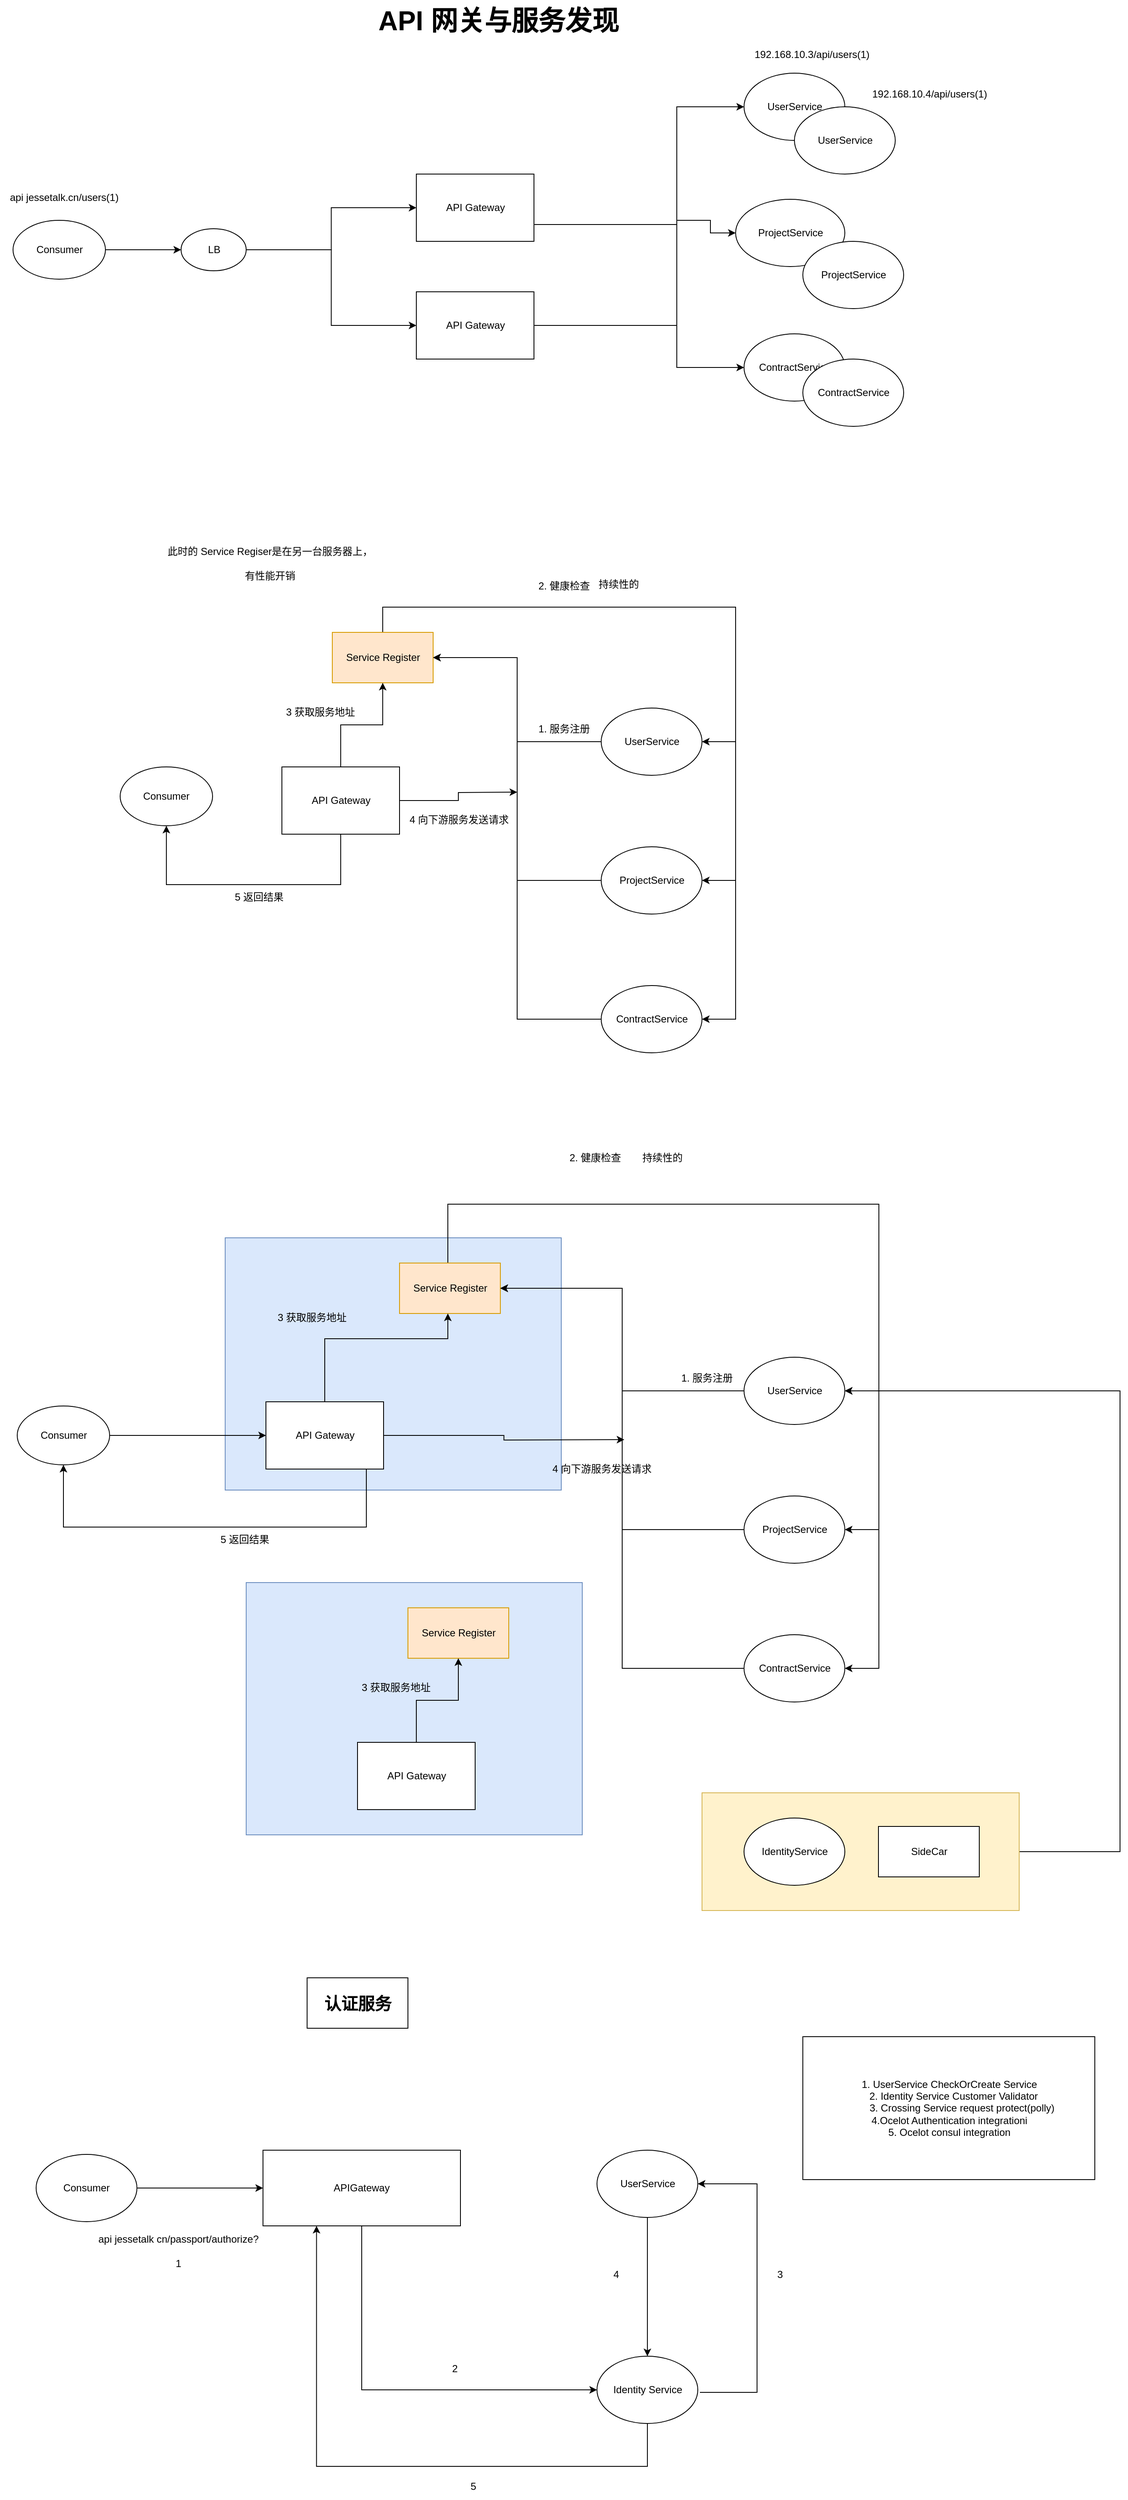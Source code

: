 <mxfile version="26.2.2">
  <diagram name="第 1 页" id="yfNe5Ifp2At77hMkirVM">
    <mxGraphModel dx="1428" dy="2018" grid="1" gridSize="10" guides="1" tooltips="1" connect="1" arrows="1" fold="1" page="1" pageScale="1" pageWidth="827" pageHeight="1169" math="0" shadow="0">
      <root>
        <mxCell id="0" />
        <mxCell id="1" parent="0" />
        <mxCell id="YMQhunMNkOnp3xdV8ZyM-81" style="edgeStyle=orthogonalEdgeStyle;rounded=0;orthogonalLoop=1;jettySize=auto;html=1;entryX=1;entryY=0.5;entryDx=0;entryDy=0;" edge="1" parent="1" source="YMQhunMNkOnp3xdV8ZyM-80" target="YMQhunMNkOnp3xdV8ZyM-53">
          <mxGeometry relative="1" as="geometry">
            <Array as="points">
              <mxPoint x="1360" y="1940" />
              <mxPoint x="1360" y="1392" />
            </Array>
          </mxGeometry>
        </mxCell>
        <mxCell id="YMQhunMNkOnp3xdV8ZyM-80" value="" style="rounded=0;whiteSpace=wrap;html=1;fillColor=#fff2cc;strokeColor=#d6b656;" vertex="1" parent="1">
          <mxGeometry x="862.5" y="1870" width="377.5" height="140" as="geometry" />
        </mxCell>
        <mxCell id="YMQhunMNkOnp3xdV8ZyM-75" value="" style="rounded=0;whiteSpace=wrap;html=1;fillColor=#dae8fc;strokeColor=#6c8ebf;" vertex="1" parent="1">
          <mxGeometry x="320" y="1620" width="400" height="300" as="geometry" />
        </mxCell>
        <mxCell id="YMQhunMNkOnp3xdV8ZyM-74" value="" style="rounded=0;whiteSpace=wrap;html=1;fillColor=#dae8fc;strokeColor=#6c8ebf;" vertex="1" parent="1">
          <mxGeometry x="295" y="1210" width="400" height="300" as="geometry" />
        </mxCell>
        <mxCell id="YMQhunMNkOnp3xdV8ZyM-10" style="edgeStyle=orthogonalEdgeStyle;rounded=0;orthogonalLoop=1;jettySize=auto;html=1;entryX=0;entryY=0.5;entryDx=0;entryDy=0;exitX=1;exitY=0.5;exitDx=0;exitDy=0;" edge="1" parent="1" source="YMQhunMNkOnp3xdV8ZyM-17" target="YMQhunMNkOnp3xdV8ZyM-2">
          <mxGeometry relative="1" as="geometry" />
        </mxCell>
        <mxCell id="YMQhunMNkOnp3xdV8ZyM-11" style="edgeStyle=orthogonalEdgeStyle;rounded=0;orthogonalLoop=1;jettySize=auto;html=1;entryX=0;entryY=0.5;entryDx=0;entryDy=0;exitX=1;exitY=0.5;exitDx=0;exitDy=0;" edge="1" parent="1" source="YMQhunMNkOnp3xdV8ZyM-17" target="YMQhunMNkOnp3xdV8ZyM-9">
          <mxGeometry relative="1" as="geometry">
            <mxPoint x="300.5" y="50" as="sourcePoint" />
            <mxPoint x="530.5" y="150" as="targetPoint" />
          </mxGeometry>
        </mxCell>
        <mxCell id="YMQhunMNkOnp3xdV8ZyM-18" style="edgeStyle=orthogonalEdgeStyle;rounded=0;orthogonalLoop=1;jettySize=auto;html=1;entryX=0;entryY=0.5;entryDx=0;entryDy=0;" edge="1" parent="1" source="YMQhunMNkOnp3xdV8ZyM-1" target="YMQhunMNkOnp3xdV8ZyM-17">
          <mxGeometry relative="1" as="geometry" />
        </mxCell>
        <mxCell id="YMQhunMNkOnp3xdV8ZyM-1" value="Consumer" style="ellipse;whiteSpace=wrap;html=1;" vertex="1" parent="1">
          <mxGeometry x="42.5" width="110" height="70" as="geometry" />
        </mxCell>
        <mxCell id="YMQhunMNkOnp3xdV8ZyM-13" style="edgeStyle=orthogonalEdgeStyle;rounded=0;orthogonalLoop=1;jettySize=auto;html=1;entryX=0;entryY=0.5;entryDx=0;entryDy=0;" edge="1" parent="1" source="YMQhunMNkOnp3xdV8ZyM-2" target="YMQhunMNkOnp3xdV8ZyM-3">
          <mxGeometry relative="1" as="geometry">
            <Array as="points">
              <mxPoint x="832.5" y="5" />
              <mxPoint x="832.5" y="-135" />
            </Array>
          </mxGeometry>
        </mxCell>
        <mxCell id="YMQhunMNkOnp3xdV8ZyM-14" style="edgeStyle=orthogonalEdgeStyle;rounded=0;orthogonalLoop=1;jettySize=auto;html=1;entryX=0;entryY=0.5;entryDx=0;entryDy=0;" edge="1" parent="1" source="YMQhunMNkOnp3xdV8ZyM-2" target="YMQhunMNkOnp3xdV8ZyM-7">
          <mxGeometry relative="1" as="geometry">
            <Array as="points">
              <mxPoint x="832.5" y="5" />
              <mxPoint x="832.5" y="175" />
            </Array>
          </mxGeometry>
        </mxCell>
        <mxCell id="YMQhunMNkOnp3xdV8ZyM-2" value="API Gateway" style="rounded=0;whiteSpace=wrap;html=1;" vertex="1" parent="1">
          <mxGeometry x="522.5" y="-55" width="140" height="80" as="geometry" />
        </mxCell>
        <mxCell id="YMQhunMNkOnp3xdV8ZyM-3" value="UserService" style="ellipse;whiteSpace=wrap;html=1;" vertex="1" parent="1">
          <mxGeometry x="912.5" y="-175" width="120" height="80" as="geometry" />
        </mxCell>
        <mxCell id="YMQhunMNkOnp3xdV8ZyM-4" value="UserService" style="ellipse;whiteSpace=wrap;html=1;" vertex="1" parent="1">
          <mxGeometry x="972.5" y="-135" width="120" height="80" as="geometry" />
        </mxCell>
        <mxCell id="YMQhunMNkOnp3xdV8ZyM-5" value="ProjectService" style="ellipse;whiteSpace=wrap;html=1;" vertex="1" parent="1">
          <mxGeometry x="902.5" y="-25" width="130" height="80" as="geometry" />
        </mxCell>
        <mxCell id="YMQhunMNkOnp3xdV8ZyM-6" value="ProjectService" style="ellipse;whiteSpace=wrap;html=1;" vertex="1" parent="1">
          <mxGeometry x="982.5" y="25" width="120" height="80" as="geometry" />
        </mxCell>
        <mxCell id="YMQhunMNkOnp3xdV8ZyM-7" value="ContractService" style="ellipse;whiteSpace=wrap;html=1;" vertex="1" parent="1">
          <mxGeometry x="912.5" y="135" width="120" height="80" as="geometry" />
        </mxCell>
        <mxCell id="YMQhunMNkOnp3xdV8ZyM-8" value="ContractService" style="ellipse;whiteSpace=wrap;html=1;" vertex="1" parent="1">
          <mxGeometry x="982.5" y="165" width="120" height="80" as="geometry" />
        </mxCell>
        <mxCell id="YMQhunMNkOnp3xdV8ZyM-19" style="edgeStyle=orthogonalEdgeStyle;rounded=0;orthogonalLoop=1;jettySize=auto;html=1;entryX=0;entryY=0.5;entryDx=0;entryDy=0;" edge="1" parent="1" source="YMQhunMNkOnp3xdV8ZyM-9" target="YMQhunMNkOnp3xdV8ZyM-5">
          <mxGeometry relative="1" as="geometry">
            <Array as="points">
              <mxPoint x="832.5" y="125" />
              <mxPoint x="832.5" />
              <mxPoint x="872.5" />
              <mxPoint x="872.5" y="15" />
            </Array>
          </mxGeometry>
        </mxCell>
        <mxCell id="YMQhunMNkOnp3xdV8ZyM-9" value="API Gateway" style="rounded=0;whiteSpace=wrap;html=1;" vertex="1" parent="1">
          <mxGeometry x="522.5" y="85" width="140" height="80" as="geometry" />
        </mxCell>
        <mxCell id="YMQhunMNkOnp3xdV8ZyM-17" value="LB" style="ellipse;whiteSpace=wrap;html=1;" vertex="1" parent="1">
          <mxGeometry x="242.5" y="10" width="77.5" height="50" as="geometry" />
        </mxCell>
        <mxCell id="YMQhunMNkOnp3xdV8ZyM-20" value="api jessetalk.cn/users(1)" style="text;html=1;align=center;verticalAlign=middle;resizable=0;points=[];autosize=1;strokeColor=none;fillColor=none;" vertex="1" parent="1">
          <mxGeometry x="27.5" y="-42" width="150" height="30" as="geometry" />
        </mxCell>
        <mxCell id="YMQhunMNkOnp3xdV8ZyM-21" value="192.168.10.3/api/users(1)" style="text;html=1;align=center;verticalAlign=middle;resizable=0;points=[];autosize=1;strokeColor=none;fillColor=none;" vertex="1" parent="1">
          <mxGeometry x="912.5" y="-212" width="160" height="30" as="geometry" />
        </mxCell>
        <mxCell id="YMQhunMNkOnp3xdV8ZyM-22" value="192.168.10.4/api/users(1)" style="text;html=1;align=center;verticalAlign=middle;resizable=0;points=[];autosize=1;strokeColor=none;fillColor=none;" vertex="1" parent="1">
          <mxGeometry x="1052.5" y="-165" width="160" height="30" as="geometry" />
        </mxCell>
        <mxCell id="YMQhunMNkOnp3xdV8ZyM-23" value="API 网关与服务发现" style="text;html=1;align=center;verticalAlign=middle;resizable=0;points=[];autosize=1;strokeColor=none;fillColor=none;fontStyle=1;fontSize=32;" vertex="1" parent="1">
          <mxGeometry x="465" y="-262" width="310" height="50" as="geometry" />
        </mxCell>
        <mxCell id="YMQhunMNkOnp3xdV8ZyM-24" value="Consumer" style="ellipse;whiteSpace=wrap;html=1;" vertex="1" parent="1">
          <mxGeometry x="170" y="650" width="110" height="70" as="geometry" />
        </mxCell>
        <mxCell id="YMQhunMNkOnp3xdV8ZyM-33" style="edgeStyle=orthogonalEdgeStyle;rounded=0;orthogonalLoop=1;jettySize=auto;html=1;entryX=1;entryY=0.5;entryDx=0;entryDy=0;" edge="1" parent="1" target="YMQhunMNkOnp3xdV8ZyM-26">
          <mxGeometry relative="1" as="geometry">
            <mxPoint x="502.5" y="490" as="sourcePoint" />
            <mxPoint x="882.5" y="620" as="targetPoint" />
            <Array as="points">
              <mxPoint x="482.5" y="490" />
              <mxPoint x="482.5" y="460" />
              <mxPoint x="902.5" y="460" />
              <mxPoint x="902.5" y="620" />
            </Array>
          </mxGeometry>
        </mxCell>
        <mxCell id="YMQhunMNkOnp3xdV8ZyM-34" style="edgeStyle=orthogonalEdgeStyle;rounded=0;orthogonalLoop=1;jettySize=auto;html=1;entryX=1;entryY=0.5;entryDx=0;entryDy=0;" edge="1" parent="1" source="YMQhunMNkOnp3xdV8ZyM-25" target="YMQhunMNkOnp3xdV8ZyM-27">
          <mxGeometry relative="1" as="geometry">
            <Array as="points">
              <mxPoint x="482.5" y="460" />
              <mxPoint x="902.5" y="460" />
              <mxPoint x="902.5" y="785" />
            </Array>
          </mxGeometry>
        </mxCell>
        <mxCell id="YMQhunMNkOnp3xdV8ZyM-35" style="edgeStyle=orthogonalEdgeStyle;rounded=0;orthogonalLoop=1;jettySize=auto;html=1;entryX=1;entryY=0.5;entryDx=0;entryDy=0;" edge="1" parent="1" source="YMQhunMNkOnp3xdV8ZyM-25" target="YMQhunMNkOnp3xdV8ZyM-28">
          <mxGeometry relative="1" as="geometry">
            <Array as="points">
              <mxPoint x="482.5" y="460" />
              <mxPoint x="902.5" y="460" />
              <mxPoint x="902.5" y="950" />
            </Array>
          </mxGeometry>
        </mxCell>
        <mxCell id="YMQhunMNkOnp3xdV8ZyM-25" value="Service Register" style="rounded=0;whiteSpace=wrap;html=1;fillColor=#ffe6cc;strokeColor=#d79b00;" vertex="1" parent="1">
          <mxGeometry x="422.5" y="490" width="120" height="60" as="geometry" />
        </mxCell>
        <mxCell id="YMQhunMNkOnp3xdV8ZyM-29" style="edgeStyle=orthogonalEdgeStyle;rounded=0;orthogonalLoop=1;jettySize=auto;html=1;entryX=1;entryY=0.5;entryDx=0;entryDy=0;" edge="1" parent="1" source="YMQhunMNkOnp3xdV8ZyM-26" target="YMQhunMNkOnp3xdV8ZyM-25">
          <mxGeometry relative="1" as="geometry" />
        </mxCell>
        <mxCell id="YMQhunMNkOnp3xdV8ZyM-26" value="UserService" style="ellipse;whiteSpace=wrap;html=1;" vertex="1" parent="1">
          <mxGeometry x="742.5" y="580" width="120" height="80" as="geometry" />
        </mxCell>
        <mxCell id="YMQhunMNkOnp3xdV8ZyM-30" style="edgeStyle=orthogonalEdgeStyle;rounded=0;orthogonalLoop=1;jettySize=auto;html=1;entryX=1;entryY=0.5;entryDx=0;entryDy=0;" edge="1" parent="1" source="YMQhunMNkOnp3xdV8ZyM-27" target="YMQhunMNkOnp3xdV8ZyM-25">
          <mxGeometry relative="1" as="geometry" />
        </mxCell>
        <mxCell id="YMQhunMNkOnp3xdV8ZyM-27" value="ProjectService" style="ellipse;whiteSpace=wrap;html=1;" vertex="1" parent="1">
          <mxGeometry x="742.5" y="745" width="120" height="80" as="geometry" />
        </mxCell>
        <mxCell id="YMQhunMNkOnp3xdV8ZyM-31" style="edgeStyle=orthogonalEdgeStyle;rounded=0;orthogonalLoop=1;jettySize=auto;html=1;entryX=1;entryY=0.5;entryDx=0;entryDy=0;" edge="1" parent="1" source="YMQhunMNkOnp3xdV8ZyM-28" target="YMQhunMNkOnp3xdV8ZyM-25">
          <mxGeometry relative="1" as="geometry" />
        </mxCell>
        <mxCell id="YMQhunMNkOnp3xdV8ZyM-28" value="ContractService" style="ellipse;whiteSpace=wrap;html=1;" vertex="1" parent="1">
          <mxGeometry x="742.5" y="910" width="120" height="80" as="geometry" />
        </mxCell>
        <mxCell id="YMQhunMNkOnp3xdV8ZyM-32" value="1. 服务注册" style="text;html=1;align=center;verticalAlign=middle;resizable=0;points=[];autosize=1;strokeColor=none;fillColor=none;" vertex="1" parent="1">
          <mxGeometry x="657.5" y="590" width="80" height="30" as="geometry" />
        </mxCell>
        <mxCell id="YMQhunMNkOnp3xdV8ZyM-36" value="2. 健康检查" style="text;html=1;align=center;verticalAlign=middle;resizable=0;points=[];autosize=1;strokeColor=none;fillColor=none;" vertex="1" parent="1">
          <mxGeometry x="657.5" y="420" width="80" height="30" as="geometry" />
        </mxCell>
        <mxCell id="YMQhunMNkOnp3xdV8ZyM-38" style="edgeStyle=orthogonalEdgeStyle;rounded=0;orthogonalLoop=1;jettySize=auto;html=1;entryX=0.5;entryY=1;entryDx=0;entryDy=0;" edge="1" parent="1" source="YMQhunMNkOnp3xdV8ZyM-37" target="YMQhunMNkOnp3xdV8ZyM-25">
          <mxGeometry relative="1" as="geometry" />
        </mxCell>
        <mxCell id="YMQhunMNkOnp3xdV8ZyM-39" style="edgeStyle=orthogonalEdgeStyle;rounded=0;orthogonalLoop=1;jettySize=auto;html=1;" edge="1" parent="1" source="YMQhunMNkOnp3xdV8ZyM-37">
          <mxGeometry relative="1" as="geometry">
            <mxPoint x="642.5" y="680" as="targetPoint" />
          </mxGeometry>
        </mxCell>
        <mxCell id="YMQhunMNkOnp3xdV8ZyM-44" style="edgeStyle=orthogonalEdgeStyle;rounded=0;orthogonalLoop=1;jettySize=auto;html=1;entryX=0.5;entryY=1;entryDx=0;entryDy=0;" edge="1" parent="1" source="YMQhunMNkOnp3xdV8ZyM-37" target="YMQhunMNkOnp3xdV8ZyM-24">
          <mxGeometry relative="1" as="geometry">
            <Array as="points">
              <mxPoint x="432.5" y="790" />
              <mxPoint x="225.5" y="790" />
            </Array>
          </mxGeometry>
        </mxCell>
        <mxCell id="YMQhunMNkOnp3xdV8ZyM-37" value="API Gateway" style="rounded=0;whiteSpace=wrap;html=1;" vertex="1" parent="1">
          <mxGeometry x="362.5" y="650" width="140" height="80" as="geometry" />
        </mxCell>
        <mxCell id="YMQhunMNkOnp3xdV8ZyM-40" value="持续性的" style="text;html=1;align=center;verticalAlign=middle;resizable=0;points=[];autosize=1;strokeColor=none;fillColor=none;" vertex="1" parent="1">
          <mxGeometry x="727.5" y="418" width="70" height="30" as="geometry" />
        </mxCell>
        <mxCell id="YMQhunMNkOnp3xdV8ZyM-42" value="3 获取服务地址" style="text;html=1;align=center;verticalAlign=middle;resizable=0;points=[];autosize=1;strokeColor=none;fillColor=none;" vertex="1" parent="1">
          <mxGeometry x="352.5" y="570" width="110" height="30" as="geometry" />
        </mxCell>
        <mxCell id="YMQhunMNkOnp3xdV8ZyM-43" value="4 向下游服务发送请求" style="text;html=1;align=center;verticalAlign=middle;resizable=0;points=[];autosize=1;strokeColor=none;fillColor=none;" vertex="1" parent="1">
          <mxGeometry x="502.5" y="698" width="140" height="30" as="geometry" />
        </mxCell>
        <mxCell id="YMQhunMNkOnp3xdV8ZyM-45" value="5 返回结果" style="text;html=1;align=center;verticalAlign=middle;resizable=0;points=[];autosize=1;strokeColor=none;fillColor=none;" vertex="1" parent="1">
          <mxGeometry x="295" y="790" width="80" height="30" as="geometry" />
        </mxCell>
        <mxCell id="YMQhunMNkOnp3xdV8ZyM-46" value="此时的 Service Regiser是在另一台服务器上，&lt;div&gt;&lt;br&gt;&lt;/div&gt;&lt;div&gt;有性能开销&lt;div&gt;&lt;br&gt;&lt;/div&gt;&lt;/div&gt;" style="text;html=1;align=center;verticalAlign=middle;resizable=0;points=[];autosize=1;strokeColor=none;fillColor=none;" vertex="1" parent="1">
          <mxGeometry x="212.5" y="380" width="270" height="70" as="geometry" />
        </mxCell>
        <mxCell id="YMQhunMNkOnp3xdV8ZyM-73" style="edgeStyle=orthogonalEdgeStyle;rounded=0;orthogonalLoop=1;jettySize=auto;html=1;" edge="1" parent="1" source="YMQhunMNkOnp3xdV8ZyM-47" target="YMQhunMNkOnp3xdV8ZyM-63">
          <mxGeometry relative="1" as="geometry" />
        </mxCell>
        <mxCell id="YMQhunMNkOnp3xdV8ZyM-47" value="Consumer" style="ellipse;whiteSpace=wrap;html=1;" vertex="1" parent="1">
          <mxGeometry x="47.5" y="1410" width="110" height="70" as="geometry" />
        </mxCell>
        <mxCell id="YMQhunMNkOnp3xdV8ZyM-48" style="edgeStyle=orthogonalEdgeStyle;rounded=0;orthogonalLoop=1;jettySize=auto;html=1;entryX=1;entryY=0.5;entryDx=0;entryDy=0;exitX=0.5;exitY=0;exitDx=0;exitDy=0;" edge="1" parent="1" target="YMQhunMNkOnp3xdV8ZyM-53" source="YMQhunMNkOnp3xdV8ZyM-51">
          <mxGeometry relative="1" as="geometry">
            <mxPoint x="672.5" y="1262" as="sourcePoint" />
            <mxPoint x="1052.5" y="1392" as="targetPoint" />
            <Array as="points">
              <mxPoint x="560" y="1170" />
              <mxPoint x="1073" y="1170" />
              <mxPoint x="1073" y="1392" />
            </Array>
          </mxGeometry>
        </mxCell>
        <mxCell id="YMQhunMNkOnp3xdV8ZyM-49" style="edgeStyle=orthogonalEdgeStyle;rounded=0;orthogonalLoop=1;jettySize=auto;html=1;entryX=1;entryY=0.5;entryDx=0;entryDy=0;" edge="1" parent="1" source="YMQhunMNkOnp3xdV8ZyM-51" target="YMQhunMNkOnp3xdV8ZyM-55">
          <mxGeometry relative="1" as="geometry">
            <Array as="points">
              <mxPoint x="560" y="1170" />
              <mxPoint x="1073" y="1170" />
              <mxPoint x="1073" y="1557" />
            </Array>
          </mxGeometry>
        </mxCell>
        <mxCell id="YMQhunMNkOnp3xdV8ZyM-50" style="edgeStyle=orthogonalEdgeStyle;rounded=0;orthogonalLoop=1;jettySize=auto;html=1;entryX=1;entryY=0.5;entryDx=0;entryDy=0;" edge="1" parent="1" source="YMQhunMNkOnp3xdV8ZyM-51" target="YMQhunMNkOnp3xdV8ZyM-57">
          <mxGeometry relative="1" as="geometry">
            <Array as="points">
              <mxPoint x="560" y="1170" />
              <mxPoint x="1073" y="1170" />
              <mxPoint x="1073" y="1722" />
            </Array>
          </mxGeometry>
        </mxCell>
        <mxCell id="YMQhunMNkOnp3xdV8ZyM-51" value="Service Register" style="rounded=0;whiteSpace=wrap;html=1;fillColor=#ffe6cc;strokeColor=#d79b00;" vertex="1" parent="1">
          <mxGeometry x="502.5" y="1240" width="120" height="60" as="geometry" />
        </mxCell>
        <mxCell id="YMQhunMNkOnp3xdV8ZyM-52" style="edgeStyle=orthogonalEdgeStyle;rounded=0;orthogonalLoop=1;jettySize=auto;html=1;entryX=1;entryY=0.5;entryDx=0;entryDy=0;" edge="1" parent="1" source="YMQhunMNkOnp3xdV8ZyM-53" target="YMQhunMNkOnp3xdV8ZyM-51">
          <mxGeometry relative="1" as="geometry" />
        </mxCell>
        <mxCell id="YMQhunMNkOnp3xdV8ZyM-53" value="UserService" style="ellipse;whiteSpace=wrap;html=1;" vertex="1" parent="1">
          <mxGeometry x="912.5" y="1352" width="120" height="80" as="geometry" />
        </mxCell>
        <mxCell id="YMQhunMNkOnp3xdV8ZyM-54" style="edgeStyle=orthogonalEdgeStyle;rounded=0;orthogonalLoop=1;jettySize=auto;html=1;entryX=1;entryY=0.5;entryDx=0;entryDy=0;" edge="1" parent="1" source="YMQhunMNkOnp3xdV8ZyM-55" target="YMQhunMNkOnp3xdV8ZyM-51">
          <mxGeometry relative="1" as="geometry" />
        </mxCell>
        <mxCell id="YMQhunMNkOnp3xdV8ZyM-55" value="ProjectService" style="ellipse;whiteSpace=wrap;html=1;" vertex="1" parent="1">
          <mxGeometry x="912.5" y="1517" width="120" height="80" as="geometry" />
        </mxCell>
        <mxCell id="YMQhunMNkOnp3xdV8ZyM-56" style="edgeStyle=orthogonalEdgeStyle;rounded=0;orthogonalLoop=1;jettySize=auto;html=1;entryX=1;entryY=0.5;entryDx=0;entryDy=0;" edge="1" parent="1" source="YMQhunMNkOnp3xdV8ZyM-57" target="YMQhunMNkOnp3xdV8ZyM-51">
          <mxGeometry relative="1" as="geometry" />
        </mxCell>
        <mxCell id="YMQhunMNkOnp3xdV8ZyM-57" value="ContractService" style="ellipse;whiteSpace=wrap;html=1;" vertex="1" parent="1">
          <mxGeometry x="912.5" y="1682" width="120" height="80" as="geometry" />
        </mxCell>
        <mxCell id="YMQhunMNkOnp3xdV8ZyM-58" value="1. 服务注册" style="text;html=1;align=center;verticalAlign=middle;resizable=0;points=[];autosize=1;strokeColor=none;fillColor=none;" vertex="1" parent="1">
          <mxGeometry x="827.5" y="1362" width="80" height="30" as="geometry" />
        </mxCell>
        <mxCell id="YMQhunMNkOnp3xdV8ZyM-59" value="2. 健康检查" style="text;html=1;align=center;verticalAlign=middle;resizable=0;points=[];autosize=1;strokeColor=none;fillColor=none;" vertex="1" parent="1">
          <mxGeometry x="695" y="1100" width="80" height="30" as="geometry" />
        </mxCell>
        <mxCell id="YMQhunMNkOnp3xdV8ZyM-60" style="edgeStyle=orthogonalEdgeStyle;rounded=0;orthogonalLoop=1;jettySize=auto;html=1;" edge="1" parent="1" source="YMQhunMNkOnp3xdV8ZyM-63">
          <mxGeometry relative="1" as="geometry">
            <mxPoint x="560" y="1300" as="targetPoint" />
            <Array as="points">
              <mxPoint x="414" y="1330" />
              <mxPoint x="560" y="1330" />
            </Array>
          </mxGeometry>
        </mxCell>
        <mxCell id="YMQhunMNkOnp3xdV8ZyM-61" style="edgeStyle=orthogonalEdgeStyle;rounded=0;orthogonalLoop=1;jettySize=auto;html=1;" edge="1" parent="1" source="YMQhunMNkOnp3xdV8ZyM-63">
          <mxGeometry relative="1" as="geometry">
            <mxPoint x="770" y="1450" as="targetPoint" />
          </mxGeometry>
        </mxCell>
        <mxCell id="YMQhunMNkOnp3xdV8ZyM-62" style="edgeStyle=orthogonalEdgeStyle;rounded=0;orthogonalLoop=1;jettySize=auto;html=1;entryX=0.5;entryY=1;entryDx=0;entryDy=0;exitX=0.45;exitY=1;exitDx=0;exitDy=0;exitPerimeter=0;" edge="1" parent="1" source="YMQhunMNkOnp3xdV8ZyM-63" target="YMQhunMNkOnp3xdV8ZyM-47">
          <mxGeometry relative="1" as="geometry">
            <Array as="points">
              <mxPoint x="463" y="1554" />
              <mxPoint x="103" y="1554" />
            </Array>
          </mxGeometry>
        </mxCell>
        <mxCell id="YMQhunMNkOnp3xdV8ZyM-63" value="API Gateway" style="rounded=0;whiteSpace=wrap;html=1;" vertex="1" parent="1">
          <mxGeometry x="343.5" y="1405" width="140" height="80" as="geometry" />
        </mxCell>
        <mxCell id="YMQhunMNkOnp3xdV8ZyM-64" value="持续性的" style="text;html=1;align=center;verticalAlign=middle;resizable=0;points=[];autosize=1;strokeColor=none;fillColor=none;" vertex="1" parent="1">
          <mxGeometry x="780" y="1100" width="70" height="30" as="geometry" />
        </mxCell>
        <mxCell id="YMQhunMNkOnp3xdV8ZyM-65" value="3 获取服务地址" style="text;html=1;align=center;verticalAlign=middle;resizable=0;points=[];autosize=1;strokeColor=none;fillColor=none;" vertex="1" parent="1">
          <mxGeometry x="342.5" y="1290" width="110" height="30" as="geometry" />
        </mxCell>
        <mxCell id="YMQhunMNkOnp3xdV8ZyM-66" value="4 向下游服务发送请求" style="text;html=1;align=center;verticalAlign=middle;resizable=0;points=[];autosize=1;strokeColor=none;fillColor=none;" vertex="1" parent="1">
          <mxGeometry x="672.5" y="1470" width="140" height="30" as="geometry" />
        </mxCell>
        <mxCell id="YMQhunMNkOnp3xdV8ZyM-67" value="5 返回结果" style="text;html=1;align=center;verticalAlign=middle;resizable=0;points=[];autosize=1;strokeColor=none;fillColor=none;" vertex="1" parent="1">
          <mxGeometry x="277.5" y="1554" width="80" height="30" as="geometry" />
        </mxCell>
        <mxCell id="YMQhunMNkOnp3xdV8ZyM-69" value="Service Register" style="rounded=0;whiteSpace=wrap;html=1;fillColor=#ffe6cc;strokeColor=#d79b00;" vertex="1" parent="1">
          <mxGeometry x="512.5" y="1650" width="120" height="60" as="geometry" />
        </mxCell>
        <mxCell id="YMQhunMNkOnp3xdV8ZyM-70" style="edgeStyle=orthogonalEdgeStyle;rounded=0;orthogonalLoop=1;jettySize=auto;html=1;entryX=0.5;entryY=1;entryDx=0;entryDy=0;" edge="1" parent="1" source="YMQhunMNkOnp3xdV8ZyM-71" target="YMQhunMNkOnp3xdV8ZyM-69">
          <mxGeometry relative="1" as="geometry" />
        </mxCell>
        <mxCell id="YMQhunMNkOnp3xdV8ZyM-71" value="API Gateway" style="rounded=0;whiteSpace=wrap;html=1;" vertex="1" parent="1">
          <mxGeometry x="452.5" y="1810" width="140" height="80" as="geometry" />
        </mxCell>
        <mxCell id="YMQhunMNkOnp3xdV8ZyM-72" value="3 获取服务地址" style="text;html=1;align=center;verticalAlign=middle;resizable=0;points=[];autosize=1;strokeColor=none;fillColor=none;" vertex="1" parent="1">
          <mxGeometry x="442.5" y="1730" width="110" height="30" as="geometry" />
        </mxCell>
        <mxCell id="YMQhunMNkOnp3xdV8ZyM-76" value="IdentityService" style="ellipse;whiteSpace=wrap;html=1;" vertex="1" parent="1">
          <mxGeometry x="912.5" y="1900" width="120" height="80" as="geometry" />
        </mxCell>
        <mxCell id="YMQhunMNkOnp3xdV8ZyM-78" value="SideCar" style="rounded=0;whiteSpace=wrap;html=1;" vertex="1" parent="1">
          <mxGeometry x="1072.5" y="1910" width="120" height="60" as="geometry" />
        </mxCell>
        <mxCell id="YMQhunMNkOnp3xdV8ZyM-82" value="&lt;b&gt;&lt;font style=&quot;font-size: 20px;&quot;&gt;认证服务&lt;/font&gt;&lt;/b&gt;" style="rounded=0;whiteSpace=wrap;html=1;" vertex="1" parent="1">
          <mxGeometry x="392.5" y="2090" width="120" height="60" as="geometry" />
        </mxCell>
        <mxCell id="YMQhunMNkOnp3xdV8ZyM-87" style="edgeStyle=orthogonalEdgeStyle;rounded=0;orthogonalLoop=1;jettySize=auto;html=1;entryX=0;entryY=0.5;entryDx=0;entryDy=0;" edge="1" parent="1" source="YMQhunMNkOnp3xdV8ZyM-83" target="YMQhunMNkOnp3xdV8ZyM-84">
          <mxGeometry relative="1" as="geometry" />
        </mxCell>
        <mxCell id="YMQhunMNkOnp3xdV8ZyM-83" value="Consumer" style="ellipse;whiteSpace=wrap;html=1;" vertex="1" parent="1">
          <mxGeometry x="70" y="2300" width="120" height="80" as="geometry" />
        </mxCell>
        <mxCell id="YMQhunMNkOnp3xdV8ZyM-88" style="edgeStyle=orthogonalEdgeStyle;rounded=0;orthogonalLoop=1;jettySize=auto;html=1;entryX=0;entryY=0.5;entryDx=0;entryDy=0;" edge="1" parent="1">
          <mxGeometry relative="1" as="geometry">
            <mxPoint x="457.5" y="2385" as="sourcePoint" />
            <mxPoint x="737.5" y="2580" as="targetPoint" />
            <Array as="points">
              <mxPoint x="458" y="2580" />
            </Array>
          </mxGeometry>
        </mxCell>
        <mxCell id="YMQhunMNkOnp3xdV8ZyM-84" value="APIGateway" style="rounded=0;whiteSpace=wrap;html=1;" vertex="1" parent="1">
          <mxGeometry x="340" y="2295" width="235" height="90" as="geometry" />
        </mxCell>
        <mxCell id="YMQhunMNkOnp3xdV8ZyM-90" style="edgeStyle=orthogonalEdgeStyle;rounded=0;orthogonalLoop=1;jettySize=auto;html=1;" edge="1" parent="1" source="YMQhunMNkOnp3xdV8ZyM-85" target="YMQhunMNkOnp3xdV8ZyM-86">
          <mxGeometry relative="1" as="geometry" />
        </mxCell>
        <mxCell id="YMQhunMNkOnp3xdV8ZyM-85" value="UserService" style="ellipse;whiteSpace=wrap;html=1;" vertex="1" parent="1">
          <mxGeometry x="737.5" y="2295" width="120" height="80" as="geometry" />
        </mxCell>
        <mxCell id="YMQhunMNkOnp3xdV8ZyM-89" style="edgeStyle=orthogonalEdgeStyle;rounded=0;orthogonalLoop=1;jettySize=auto;html=1;entryX=1;entryY=0.5;entryDx=0;entryDy=0;" edge="1" parent="1" target="YMQhunMNkOnp3xdV8ZyM-85">
          <mxGeometry relative="1" as="geometry">
            <mxPoint x="860" y="2583" as="sourcePoint" />
            <mxPoint x="907.5" y="2338" as="targetPoint" />
            <Array as="points">
              <mxPoint x="928" y="2583" />
              <mxPoint x="928" y="2335" />
            </Array>
          </mxGeometry>
        </mxCell>
        <mxCell id="YMQhunMNkOnp3xdV8ZyM-86" value="Identity Service" style="ellipse;whiteSpace=wrap;html=1;" vertex="1" parent="1">
          <mxGeometry x="737.5" y="2540" width="120" height="80" as="geometry" />
        </mxCell>
        <mxCell id="YMQhunMNkOnp3xdV8ZyM-93" style="edgeStyle=orthogonalEdgeStyle;rounded=0;orthogonalLoop=1;jettySize=auto;html=1;entryX=0.106;entryY=0.989;entryDx=0;entryDy=0;entryPerimeter=0;exitX=0.5;exitY=1;exitDx=0;exitDy=0;" edge="1" parent="1" source="YMQhunMNkOnp3xdV8ZyM-86">
          <mxGeometry relative="1" as="geometry">
            <mxPoint x="836.3" y="2620.99" as="sourcePoint" />
            <mxPoint x="403.71" y="2385" as="targetPoint" />
            <Array as="points">
              <mxPoint x="798" y="2671" />
              <mxPoint x="404" y="2671" />
            </Array>
          </mxGeometry>
        </mxCell>
        <mxCell id="YMQhunMNkOnp3xdV8ZyM-94" value="api jessetalk cn/passport/authorize?&lt;div&gt;&lt;br&gt;&lt;/div&gt;&lt;div&gt;1&lt;/div&gt;" style="text;html=1;align=center;verticalAlign=middle;resizable=0;points=[];autosize=1;strokeColor=none;fillColor=none;" vertex="1" parent="1">
          <mxGeometry x="133.5" y="2385" width="210" height="60" as="geometry" />
        </mxCell>
        <mxCell id="YMQhunMNkOnp3xdV8ZyM-95" value="2" style="text;html=1;align=center;verticalAlign=middle;resizable=0;points=[];autosize=1;strokeColor=none;fillColor=none;" vertex="1" parent="1">
          <mxGeometry x="552.5" y="2540" width="30" height="30" as="geometry" />
        </mxCell>
        <mxCell id="YMQhunMNkOnp3xdV8ZyM-96" value="3" style="text;html=1;align=center;verticalAlign=middle;resizable=0;points=[];autosize=1;strokeColor=none;fillColor=none;" vertex="1" parent="1">
          <mxGeometry x="940" y="2428" width="30" height="30" as="geometry" />
        </mxCell>
        <mxCell id="YMQhunMNkOnp3xdV8ZyM-97" value="4" style="text;html=1;align=center;verticalAlign=middle;resizable=0;points=[];autosize=1;strokeColor=none;fillColor=none;" vertex="1" parent="1">
          <mxGeometry x="745" y="2428" width="30" height="30" as="geometry" />
        </mxCell>
        <mxCell id="YMQhunMNkOnp3xdV8ZyM-98" value="5" style="text;html=1;align=center;verticalAlign=middle;resizable=0;points=[];autosize=1;strokeColor=none;fillColor=none;" vertex="1" parent="1">
          <mxGeometry x="575" y="2680" width="30" height="30" as="geometry" />
        </mxCell>
        <mxCell id="YMQhunMNkOnp3xdV8ZyM-99" value="1. UserService CheckOrCreate Service&lt;div&gt;&amp;nbsp; &amp;nbsp;2. Identity Service Customer Validator&lt;/div&gt;&lt;div&gt;&amp;nbsp; &amp;nbsp; &amp;nbsp; &amp;nbsp; &amp;nbsp;3. Crossing Service request protect(polly)&lt;/div&gt;&lt;div&gt;&lt;span style=&quot;background-color: transparent; color: light-dark(rgb(0, 0, 0), rgb(255, 255, 255));&quot;&gt;4.Ocelot Authentication integrationi&lt;/span&gt;&lt;/div&gt;&lt;div&gt;&lt;span style=&quot;background-color: transparent; color: light-dark(rgb(0, 0, 0), rgb(255, 255, 255));&quot;&gt;5. Ocelot consul integration&lt;/span&gt;&lt;/div&gt;" style="rounded=0;whiteSpace=wrap;html=1;" vertex="1" parent="1">
          <mxGeometry x="982.5" y="2160" width="347.5" height="170" as="geometry" />
        </mxCell>
      </root>
    </mxGraphModel>
  </diagram>
</mxfile>
